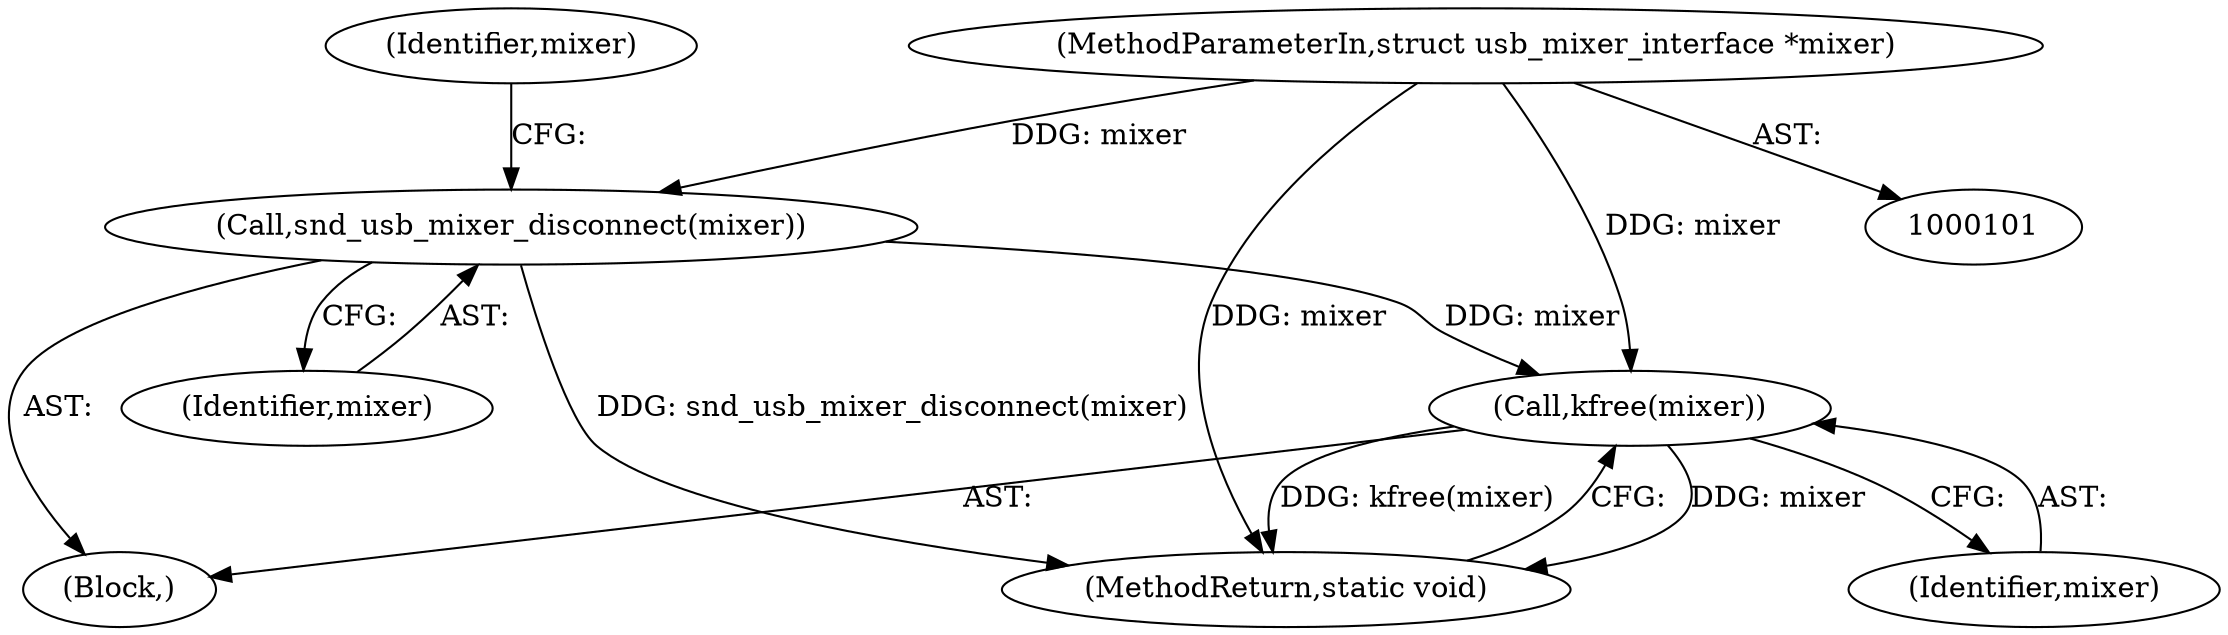 digraph "0_linux_124751d5e63c823092060074bd0abaae61aaa9c4_0@API" {
"1000104" [label="(Call,snd_usb_mixer_disconnect(mixer))"];
"1000102" [label="(MethodParameterIn,struct usb_mixer_interface *mixer)"];
"1000133" [label="(Call,kfree(mixer))"];
"1000102" [label="(MethodParameterIn,struct usb_mixer_interface *mixer)"];
"1000133" [label="(Call,kfree(mixer))"];
"1000134" [label="(Identifier,mixer)"];
"1000135" [label="(MethodReturn,static void)"];
"1000103" [label="(Block,)"];
"1000105" [label="(Identifier,mixer)"];
"1000104" [label="(Call,snd_usb_mixer_disconnect(mixer))"];
"1000108" [label="(Identifier,mixer)"];
"1000104" -> "1000103"  [label="AST: "];
"1000104" -> "1000105"  [label="CFG: "];
"1000105" -> "1000104"  [label="AST: "];
"1000108" -> "1000104"  [label="CFG: "];
"1000104" -> "1000135"  [label="DDG: snd_usb_mixer_disconnect(mixer)"];
"1000102" -> "1000104"  [label="DDG: mixer"];
"1000104" -> "1000133"  [label="DDG: mixer"];
"1000102" -> "1000101"  [label="AST: "];
"1000102" -> "1000135"  [label="DDG: mixer"];
"1000102" -> "1000133"  [label="DDG: mixer"];
"1000133" -> "1000103"  [label="AST: "];
"1000133" -> "1000134"  [label="CFG: "];
"1000134" -> "1000133"  [label="AST: "];
"1000135" -> "1000133"  [label="CFG: "];
"1000133" -> "1000135"  [label="DDG: mixer"];
"1000133" -> "1000135"  [label="DDG: kfree(mixer)"];
}
